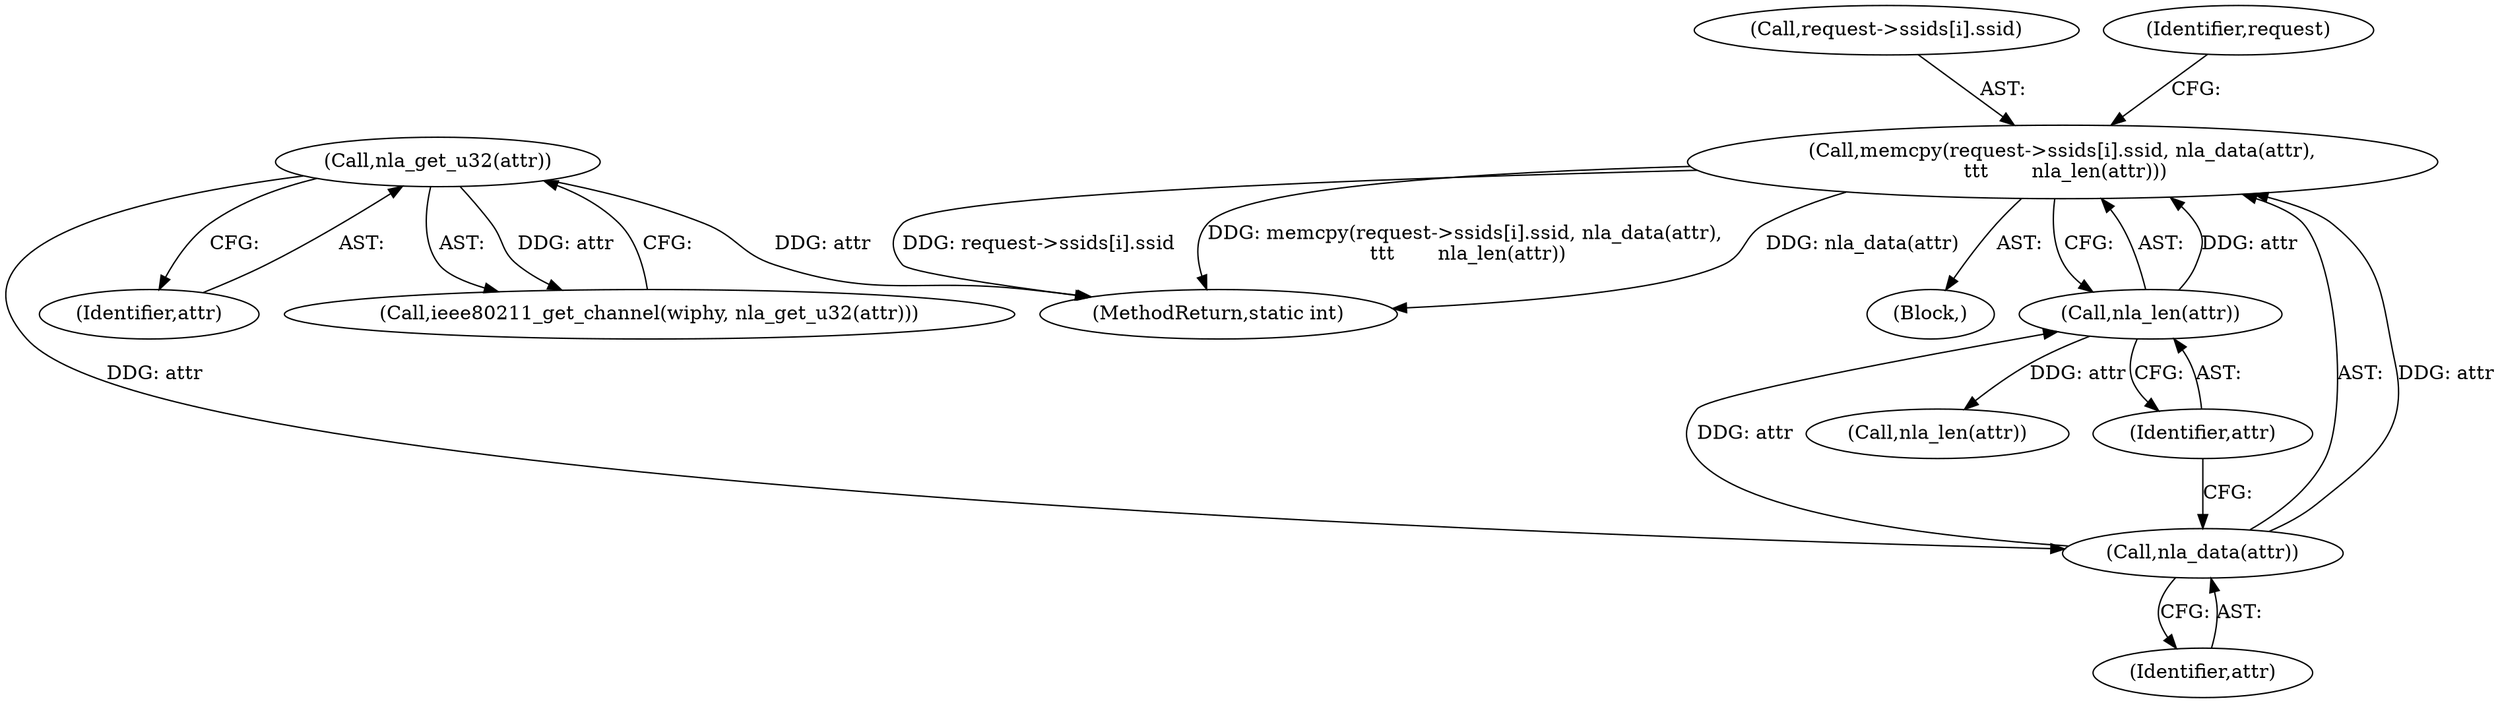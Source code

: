digraph "0_linux_208c72f4fe44fe09577e7975ba0e7fa0278f3d03@API" {
"1000529" [label="(Call,memcpy(request->ssids[i].ssid, nla_data(attr),\n \t\t\t       nla_len(attr)))"];
"1000537" [label="(Call,nla_data(attr))"];
"1000395" [label="(Call,nla_get_u32(attr))"];
"1000539" [label="(Call,nla_len(attr))"];
"1000396" [label="(Identifier,attr)"];
"1000393" [label="(Call,ieee80211_get_channel(wiphy, nla_get_u32(attr)))"];
"1000530" [label="(Call,request->ssids[i].ssid)"];
"1000395" [label="(Call,nla_get_u32(attr))"];
"1000549" [label="(Call,nla_len(attr))"];
"1000538" [label="(Identifier,attr)"];
"1000545" [label="(Identifier,request)"];
"1000537" [label="(Call,nla_data(attr))"];
"1000512" [label="(Block,)"];
"1000539" [label="(Call,nla_len(attr))"];
"1000540" [label="(Identifier,attr)"];
"1000529" [label="(Call,memcpy(request->ssids[i].ssid, nla_data(attr),\n \t\t\t       nla_len(attr)))"];
"1000632" [label="(MethodReturn,static int)"];
"1000529" -> "1000512"  [label="AST: "];
"1000529" -> "1000539"  [label="CFG: "];
"1000530" -> "1000529"  [label="AST: "];
"1000537" -> "1000529"  [label="AST: "];
"1000539" -> "1000529"  [label="AST: "];
"1000545" -> "1000529"  [label="CFG: "];
"1000529" -> "1000632"  [label="DDG: request->ssids[i].ssid"];
"1000529" -> "1000632"  [label="DDG: memcpy(request->ssids[i].ssid, nla_data(attr),\n \t\t\t       nla_len(attr))"];
"1000529" -> "1000632"  [label="DDG: nla_data(attr)"];
"1000537" -> "1000529"  [label="DDG: attr"];
"1000539" -> "1000529"  [label="DDG: attr"];
"1000537" -> "1000538"  [label="CFG: "];
"1000538" -> "1000537"  [label="AST: "];
"1000540" -> "1000537"  [label="CFG: "];
"1000395" -> "1000537"  [label="DDG: attr"];
"1000537" -> "1000539"  [label="DDG: attr"];
"1000395" -> "1000393"  [label="AST: "];
"1000395" -> "1000396"  [label="CFG: "];
"1000396" -> "1000395"  [label="AST: "];
"1000393" -> "1000395"  [label="CFG: "];
"1000395" -> "1000632"  [label="DDG: attr"];
"1000395" -> "1000393"  [label="DDG: attr"];
"1000539" -> "1000540"  [label="CFG: "];
"1000540" -> "1000539"  [label="AST: "];
"1000539" -> "1000549"  [label="DDG: attr"];
}
